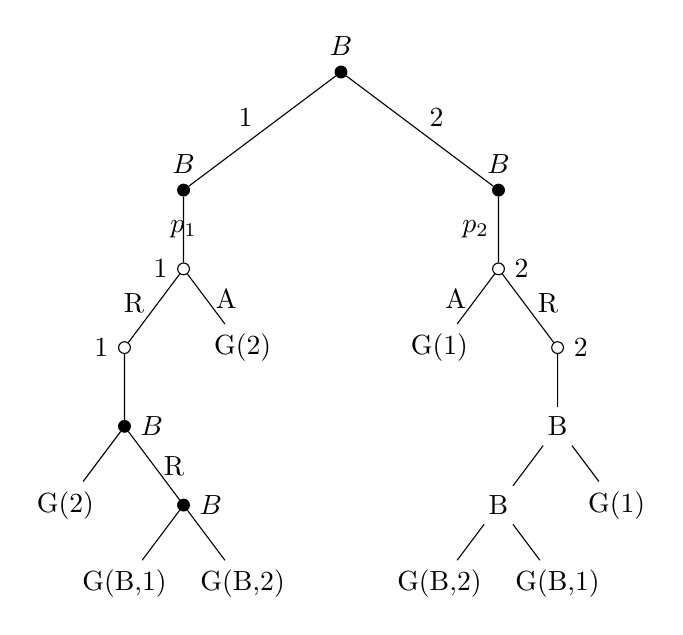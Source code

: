 
\tikzset{
	solid node/.style = {circle, draw, inner sep = 1.5, fill = black},
	hollow node/.style = {circle, draw, inner sep = 1.5}
}

\tikzstyle{level 1} = [level distance = 15mm, sibling distance = 40mm]
\tikzstyle{level 2} = [level distance = 10mm, sibling distance = 15mm]
\node(0)[solid node, label = above:{$B$}]{}
child{node[solid node, label = above:{$B$}]{}
	child{node[hollow node, label = left:{$1$}]{}
		child{node[hollow node, label = left:{$1$}]{}
			child{node[solid node, label = right:{$B$}]{}
				child{node{G(2)}}
				child{node[solid node, label = right:{$B$}]{}
					child{node{G(B,1)}}
					child{node{G(B,2)}}
					edge from parent node[right]{R}
				}
			}
			edge from parent node[left, yshift = 2]{R}
		}
		child{node{G(2)}
			edge from parent node[right]{A}
		}
		edge from parent node{$p_1$}
	}
	edge from parent node[left, yshift = 5]{$1$}
}
child{node[solid node, label = above:{$B$}]{}
	child{node[hollow node, label = right:{$2$}]{}
		child{node{G(1)}
			edge from parent node[left]{A}
		}
		child{node[hollow node, label = right:{$2$}]{}
			child{node{B}
				child{node{B}
					child{node{G(B,2)}}
					child{node{G(B,1)}}
				}
				child{node{G(1)}}
			}
			edge from parent node[right, yshift = 2]{R}
		}
		edge from parent node[left]{$p_2$}
	}
	edge from parent node[right, yshift = 5]{$2$}
};